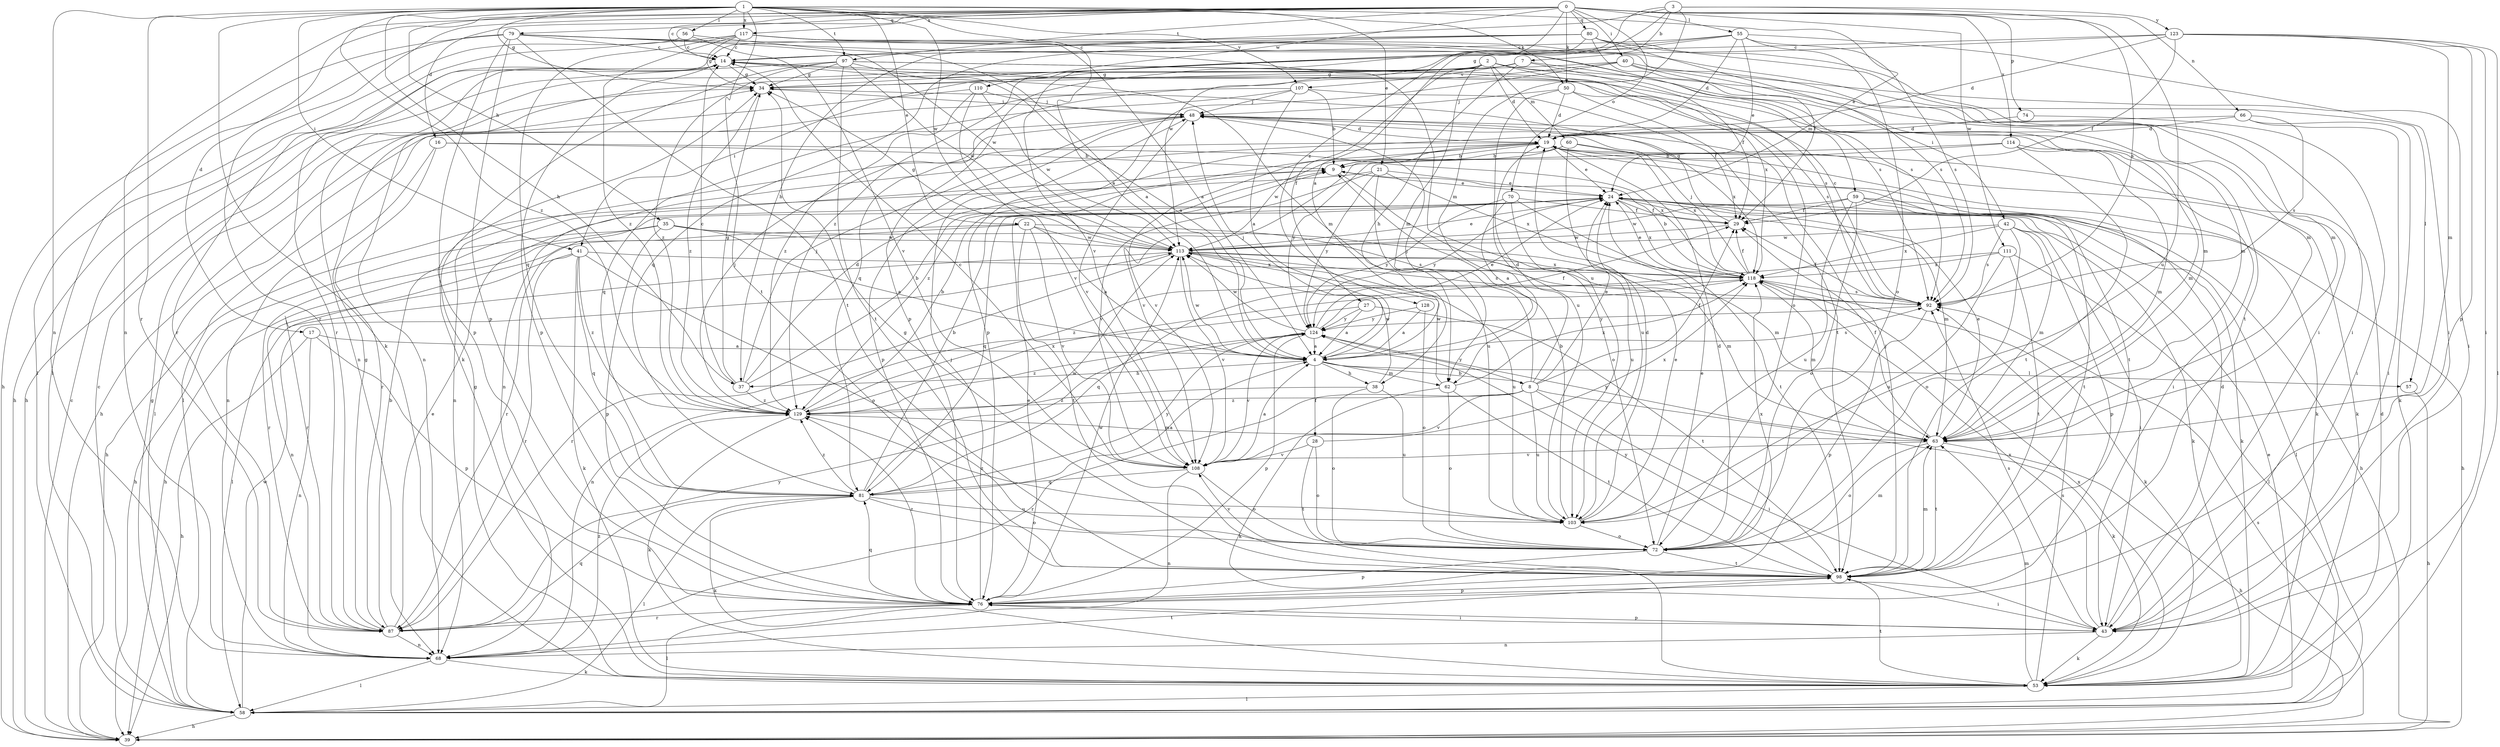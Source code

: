 strict digraph  {
0;
1;
2;
3;
4;
7;
8;
9;
14;
16;
17;
19;
21;
22;
24;
27;
28;
29;
34;
35;
37;
38;
39;
40;
41;
42;
43;
48;
50;
53;
55;
56;
57;
58;
59;
60;
62;
63;
66;
68;
70;
72;
74;
76;
79;
80;
81;
87;
92;
97;
98;
103;
107;
108;
110;
111;
113;
114;
117;
118;
123;
124;
128;
129;
0 -> 14  [label=c];
0 -> 16  [label=d];
0 -> 17  [label=d];
0 -> 40  [label=i];
0 -> 50  [label=k];
0 -> 55  [label=l];
0 -> 66  [label=n];
0 -> 68  [label=n];
0 -> 70  [label=o];
0 -> 74  [label=p];
0 -> 79  [label=q];
0 -> 80  [label=q];
0 -> 87  [label=r];
0 -> 92  [label=s];
0 -> 97  [label=t];
0 -> 110  [label=w];
0 -> 111  [label=w];
0 -> 114  [label=x];
0 -> 117  [label=x];
0 -> 128  [label=z];
1 -> 4  [label=a];
1 -> 21  [label=e];
1 -> 22  [label=e];
1 -> 24  [label=e];
1 -> 34  [label=g];
1 -> 35  [label=h];
1 -> 37  [label=h];
1 -> 41  [label=i];
1 -> 50  [label=k];
1 -> 53  [label=k];
1 -> 56  [label=l];
1 -> 68  [label=n];
1 -> 87  [label=r];
1 -> 97  [label=t];
1 -> 98  [label=t];
1 -> 107  [label=v];
1 -> 113  [label=w];
1 -> 117  [label=x];
1 -> 129  [label=z];
2 -> 19  [label=d];
2 -> 27  [label=f];
2 -> 34  [label=g];
2 -> 41  [label=i];
2 -> 57  [label=l];
2 -> 59  [label=m];
2 -> 60  [label=m];
2 -> 62  [label=m];
2 -> 68  [label=n];
2 -> 72  [label=o];
3 -> 4  [label=a];
3 -> 7  [label=b];
3 -> 37  [label=h];
3 -> 62  [label=m];
3 -> 103  [label=u];
3 -> 113  [label=w];
3 -> 123  [label=y];
4 -> 8  [label=b];
4 -> 28  [label=f];
4 -> 37  [label=h];
4 -> 38  [label=h];
4 -> 48  [label=j];
4 -> 57  [label=l];
4 -> 62  [label=m];
4 -> 92  [label=s];
4 -> 113  [label=w];
7 -> 29  [label=f];
7 -> 38  [label=h];
7 -> 42  [label=i];
7 -> 68  [label=n];
7 -> 107  [label=v];
8 -> 19  [label=d];
8 -> 24  [label=e];
8 -> 29  [label=f];
8 -> 43  [label=i];
8 -> 48  [label=j];
8 -> 53  [label=k];
8 -> 87  [label=r];
8 -> 103  [label=u];
8 -> 108  [label=v];
8 -> 124  [label=y];
8 -> 129  [label=z];
9 -> 24  [label=e];
9 -> 72  [label=o];
14 -> 34  [label=g];
14 -> 39  [label=h];
14 -> 62  [label=m];
14 -> 63  [label=m];
14 -> 76  [label=p];
16 -> 9  [label=b];
16 -> 68  [label=n];
16 -> 87  [label=r];
16 -> 118  [label=x];
17 -> 4  [label=a];
17 -> 39  [label=h];
17 -> 68  [label=n];
17 -> 76  [label=p];
19 -> 9  [label=b];
19 -> 24  [label=e];
19 -> 53  [label=k];
19 -> 68  [label=n];
19 -> 98  [label=t];
19 -> 108  [label=v];
19 -> 113  [label=w];
19 -> 129  [label=z];
21 -> 24  [label=e];
21 -> 39  [label=h];
21 -> 103  [label=u];
21 -> 108  [label=v];
21 -> 118  [label=x];
21 -> 124  [label=y];
22 -> 4  [label=a];
22 -> 39  [label=h];
22 -> 87  [label=r];
22 -> 92  [label=s];
22 -> 98  [label=t];
22 -> 108  [label=v];
22 -> 113  [label=w];
24 -> 29  [label=f];
24 -> 39  [label=h];
24 -> 53  [label=k];
24 -> 58  [label=l];
24 -> 63  [label=m];
24 -> 81  [label=q];
24 -> 87  [label=r];
24 -> 118  [label=x];
24 -> 124  [label=y];
27 -> 4  [label=a];
27 -> 68  [label=n];
27 -> 98  [label=t];
27 -> 124  [label=y];
28 -> 72  [label=o];
28 -> 98  [label=t];
28 -> 108  [label=v];
28 -> 118  [label=x];
29 -> 34  [label=g];
29 -> 113  [label=w];
34 -> 48  [label=j];
34 -> 129  [label=z];
35 -> 4  [label=a];
35 -> 39  [label=h];
35 -> 63  [label=m];
35 -> 76  [label=p];
35 -> 87  [label=r];
35 -> 113  [label=w];
37 -> 9  [label=b];
37 -> 14  [label=c];
37 -> 19  [label=d];
37 -> 34  [label=g];
37 -> 48  [label=j];
37 -> 129  [label=z];
38 -> 72  [label=o];
38 -> 103  [label=u];
38 -> 113  [label=w];
38 -> 129  [label=z];
39 -> 14  [label=c];
39 -> 92  [label=s];
40 -> 34  [label=g];
40 -> 43  [label=i];
40 -> 63  [label=m];
40 -> 76  [label=p];
40 -> 81  [label=q];
40 -> 98  [label=t];
41 -> 53  [label=k];
41 -> 68  [label=n];
41 -> 72  [label=o];
41 -> 81  [label=q];
41 -> 87  [label=r];
41 -> 118  [label=x];
41 -> 129  [label=z];
42 -> 43  [label=i];
42 -> 63  [label=m];
42 -> 72  [label=o];
42 -> 76  [label=p];
42 -> 92  [label=s];
42 -> 113  [label=w];
42 -> 118  [label=x];
43 -> 19  [label=d];
43 -> 53  [label=k];
43 -> 68  [label=n];
43 -> 76  [label=p];
43 -> 92  [label=s];
43 -> 118  [label=x];
48 -> 19  [label=d];
48 -> 58  [label=l];
48 -> 63  [label=m];
48 -> 76  [label=p];
48 -> 108  [label=v];
48 -> 118  [label=x];
50 -> 19  [label=d];
50 -> 48  [label=j];
50 -> 92  [label=s];
50 -> 98  [label=t];
50 -> 103  [label=u];
53 -> 19  [label=d];
53 -> 34  [label=g];
53 -> 58  [label=l];
53 -> 63  [label=m];
53 -> 92  [label=s];
53 -> 98  [label=t];
53 -> 118  [label=x];
55 -> 14  [label=c];
55 -> 19  [label=d];
55 -> 24  [label=e];
55 -> 43  [label=i];
55 -> 72  [label=o];
55 -> 76  [label=p];
55 -> 92  [label=s];
55 -> 129  [label=z];
56 -> 4  [label=a];
56 -> 14  [label=c];
56 -> 58  [label=l];
56 -> 108  [label=v];
57 -> 39  [label=h];
58 -> 14  [label=c];
58 -> 24  [label=e];
58 -> 34  [label=g];
58 -> 39  [label=h];
58 -> 113  [label=w];
59 -> 29  [label=f];
59 -> 39  [label=h];
59 -> 53  [label=k];
59 -> 72  [label=o];
59 -> 98  [label=t];
59 -> 103  [label=u];
59 -> 113  [label=w];
60 -> 9  [label=b];
60 -> 53  [label=k];
60 -> 103  [label=u];
60 -> 108  [label=v];
60 -> 118  [label=x];
62 -> 53  [label=k];
62 -> 72  [label=o];
62 -> 98  [label=t];
62 -> 113  [label=w];
62 -> 118  [label=x];
63 -> 24  [label=e];
63 -> 29  [label=f];
63 -> 39  [label=h];
63 -> 72  [label=o];
63 -> 98  [label=t];
63 -> 108  [label=v];
63 -> 124  [label=y];
66 -> 19  [label=d];
66 -> 43  [label=i];
66 -> 53  [label=k];
66 -> 68  [label=n];
66 -> 92  [label=s];
68 -> 53  [label=k];
68 -> 58  [label=l];
68 -> 98  [label=t];
68 -> 129  [label=z];
70 -> 4  [label=a];
70 -> 29  [label=f];
70 -> 98  [label=t];
70 -> 103  [label=u];
70 -> 124  [label=y];
72 -> 19  [label=d];
72 -> 24  [label=e];
72 -> 63  [label=m];
72 -> 76  [label=p];
72 -> 98  [label=t];
72 -> 108  [label=v];
72 -> 118  [label=x];
74 -> 19  [label=d];
74 -> 43  [label=i];
76 -> 24  [label=e];
76 -> 43  [label=i];
76 -> 48  [label=j];
76 -> 58  [label=l];
76 -> 81  [label=q];
76 -> 87  [label=r];
76 -> 113  [label=w];
76 -> 129  [label=z];
79 -> 14  [label=c];
79 -> 39  [label=h];
79 -> 53  [label=k];
79 -> 58  [label=l];
79 -> 76  [label=p];
79 -> 92  [label=s];
79 -> 98  [label=t];
79 -> 103  [label=u];
79 -> 113  [label=w];
80 -> 14  [label=c];
80 -> 29  [label=f];
80 -> 43  [label=i];
80 -> 63  [label=m];
80 -> 81  [label=q];
80 -> 87  [label=r];
80 -> 92  [label=s];
80 -> 108  [label=v];
81 -> 4  [label=a];
81 -> 9  [label=b];
81 -> 53  [label=k];
81 -> 58  [label=l];
81 -> 72  [label=o];
81 -> 103  [label=u];
81 -> 113  [label=w];
81 -> 124  [label=y];
81 -> 129  [label=z];
87 -> 9  [label=b];
87 -> 24  [label=e];
87 -> 34  [label=g];
87 -> 68  [label=n];
87 -> 81  [label=q];
87 -> 124  [label=y];
92 -> 14  [label=c];
92 -> 29  [label=f];
92 -> 76  [label=p];
92 -> 124  [label=y];
97 -> 4  [label=a];
97 -> 34  [label=g];
97 -> 39  [label=h];
97 -> 76  [label=p];
97 -> 92  [label=s];
97 -> 98  [label=t];
97 -> 113  [label=w];
97 -> 118  [label=x];
97 -> 129  [label=z];
98 -> 34  [label=g];
98 -> 43  [label=i];
98 -> 48  [label=j];
98 -> 63  [label=m];
98 -> 76  [label=p];
98 -> 124  [label=y];
103 -> 9  [label=b];
103 -> 19  [label=d];
103 -> 24  [label=e];
103 -> 72  [label=o];
103 -> 129  [label=z];
107 -> 4  [label=a];
107 -> 9  [label=b];
107 -> 29  [label=f];
107 -> 48  [label=j];
107 -> 58  [label=l];
107 -> 81  [label=q];
108 -> 4  [label=a];
108 -> 14  [label=c];
108 -> 68  [label=n];
108 -> 72  [label=o];
108 -> 81  [label=q];
110 -> 39  [label=h];
110 -> 48  [label=j];
110 -> 108  [label=v];
110 -> 113  [label=w];
110 -> 129  [label=z];
111 -> 58  [label=l];
111 -> 98  [label=t];
111 -> 103  [label=u];
111 -> 118  [label=x];
111 -> 129  [label=z];
113 -> 24  [label=e];
113 -> 34  [label=g];
113 -> 58  [label=l];
113 -> 63  [label=m];
113 -> 87  [label=r];
113 -> 92  [label=s];
113 -> 103  [label=u];
113 -> 108  [label=v];
113 -> 118  [label=x];
114 -> 9  [label=b];
114 -> 43  [label=i];
114 -> 63  [label=m];
114 -> 98  [label=t];
114 -> 124  [label=y];
117 -> 4  [label=a];
117 -> 14  [label=c];
117 -> 34  [label=g];
117 -> 43  [label=i];
117 -> 63  [label=m];
117 -> 81  [label=q];
117 -> 87  [label=r];
117 -> 92  [label=s];
117 -> 129  [label=z];
118 -> 9  [label=b];
118 -> 24  [label=e];
118 -> 29  [label=f];
118 -> 48  [label=j];
118 -> 53  [label=k];
118 -> 63  [label=m];
118 -> 81  [label=q];
118 -> 92  [label=s];
123 -> 14  [label=c];
123 -> 19  [label=d];
123 -> 29  [label=f];
123 -> 34  [label=g];
123 -> 43  [label=i];
123 -> 58  [label=l];
123 -> 63  [label=m];
123 -> 76  [label=p];
124 -> 4  [label=a];
124 -> 24  [label=e];
124 -> 29  [label=f];
124 -> 76  [label=p];
124 -> 108  [label=v];
124 -> 113  [label=w];
124 -> 129  [label=z];
128 -> 4  [label=a];
128 -> 72  [label=o];
128 -> 124  [label=y];
129 -> 9  [label=b];
129 -> 48  [label=j];
129 -> 53  [label=k];
129 -> 63  [label=m];
129 -> 118  [label=x];
}

